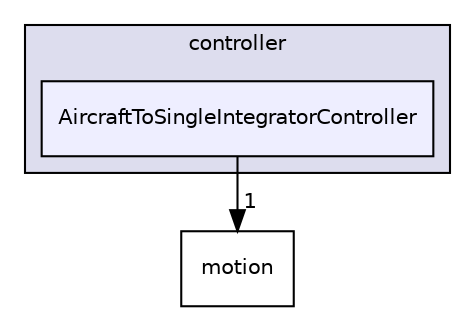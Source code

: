 digraph "/root/scrimmage/scrimmage/include/scrimmage/plugins/controller/AircraftToSingleIntegratorController" {
  compound=true
  node [ fontsize="10", fontname="Helvetica"];
  edge [ labelfontsize="10", labelfontname="Helvetica"];
  subgraph clusterdir_da9620d34cca5c42773312c818662e06 {
    graph [ bgcolor="#ddddee", pencolor="black", label="controller" fontname="Helvetica", fontsize="10", URL="dir_da9620d34cca5c42773312c818662e06.html"]
  dir_94920339867169d96b57ae2417d1ff0c [shape=box, label="AircraftToSingleIntegratorController", style="filled", fillcolor="#eeeeff", pencolor="black", URL="dir_94920339867169d96b57ae2417d1ff0c.html"];
  }
  dir_225ac9950e75cf8b57b2a00ffecc8137 [shape=box label="motion" URL="dir_225ac9950e75cf8b57b2a00ffecc8137.html"];
  dir_94920339867169d96b57ae2417d1ff0c->dir_225ac9950e75cf8b57b2a00ffecc8137 [headlabel="1", labeldistance=1.5 headhref="dir_000059_000012.html"];
}
